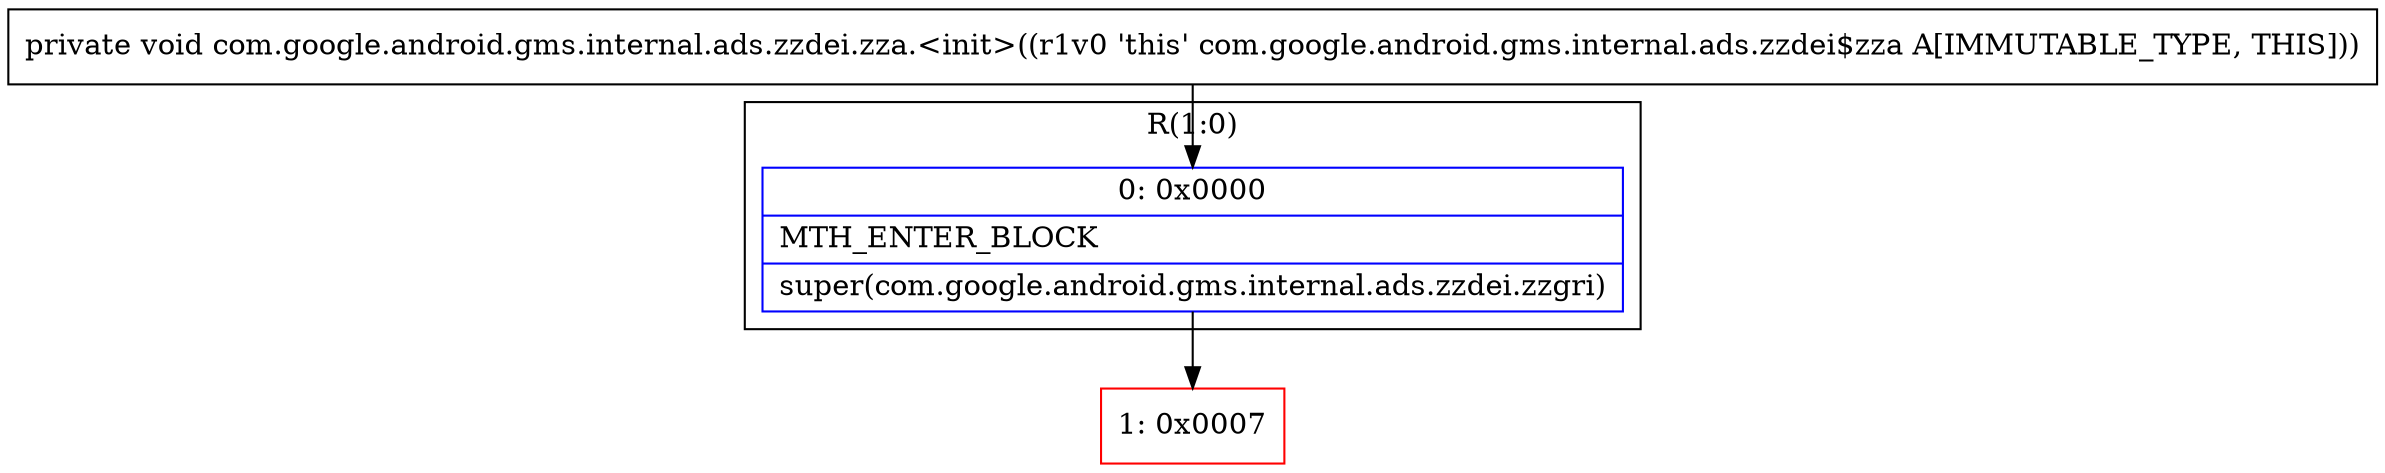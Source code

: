 digraph "CFG forcom.google.android.gms.internal.ads.zzdei.zza.\<init\>()V" {
subgraph cluster_Region_1233331099 {
label = "R(1:0)";
node [shape=record,color=blue];
Node_0 [shape=record,label="{0\:\ 0x0000|MTH_ENTER_BLOCK\l|super(com.google.android.gms.internal.ads.zzdei.zzgri)\l}"];
}
Node_1 [shape=record,color=red,label="{1\:\ 0x0007}"];
MethodNode[shape=record,label="{private void com.google.android.gms.internal.ads.zzdei.zza.\<init\>((r1v0 'this' com.google.android.gms.internal.ads.zzdei$zza A[IMMUTABLE_TYPE, THIS])) }"];
MethodNode -> Node_0;
Node_0 -> Node_1;
}


